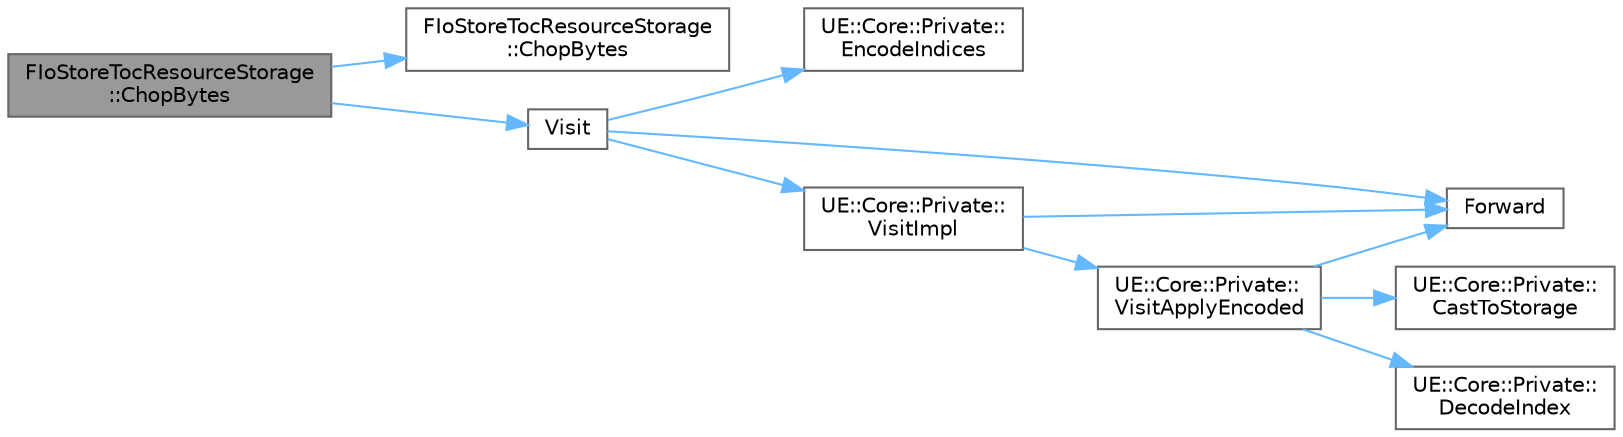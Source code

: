 digraph "FIoStoreTocResourceStorage::ChopBytes"
{
 // INTERACTIVE_SVG=YES
 // LATEX_PDF_SIZE
  bgcolor="transparent";
  edge [fontname=Helvetica,fontsize=10,labelfontname=Helvetica,labelfontsize=10];
  node [fontname=Helvetica,fontsize=10,shape=box,height=0.2,width=0.4];
  rankdir="LR";
  Node1 [id="Node000001",label="FIoStoreTocResourceStorage\l::ChopBytes",height=0.2,width=0.4,color="gray40", fillcolor="grey60", style="filled", fontcolor="black",tooltip=" "];
  Node1 -> Node2 [id="edge1_Node000001_Node000002",color="steelblue1",style="solid",tooltip=" "];
  Node2 [id="Node000002",label="FIoStoreTocResourceStorage\l::ChopBytes",height=0.2,width=0.4,color="grey40", fillcolor="white", style="filled",URL="$d1/d5c/structFIoStoreTocResourceStorage.html#af89cf15bc14096373e741c9d49af882c",tooltip=" "];
  Node1 -> Node3 [id="edge2_Node000001_Node000003",color="steelblue1",style="solid",tooltip=" "];
  Node3 [id="Node000003",label="Visit",height=0.2,width=0.4,color="grey40", fillcolor="white", style="filled",URL="$d2/d16/TVariant_8h.html#a243a989a9dd34d525f29d877fd9ae64f",tooltip="Apply a visitor function to the list of variants."];
  Node3 -> Node4 [id="edge3_Node000003_Node000004",color="steelblue1",style="solid",tooltip=" "];
  Node4 [id="Node000004",label="UE::Core::Private::\lEncodeIndices",height=0.2,width=0.4,color="grey40", fillcolor="white", style="filled",URL="$d1/de6/namespaceUE_1_1Core_1_1Private.html#a4686f704071d39720ac17ed2d2c23c55",tooltip="Encode the stored index of a bunch of variants into a single value used to lookup a Visit invocation ..."];
  Node3 -> Node5 [id="edge4_Node000003_Node000005",color="steelblue1",style="solid",tooltip=" "];
  Node5 [id="Node000005",label="Forward",height=0.2,width=0.4,color="grey40", fillcolor="white", style="filled",URL="$d4/d24/UnrealTemplate_8h.html#a68f280c1d561a8899a1e9e3ea8405d00",tooltip="Forward will cast a reference to an rvalue reference."];
  Node3 -> Node6 [id="edge5_Node000003_Node000006",color="steelblue1",style="solid",tooltip=" "];
  Node6 [id="Node000006",label="UE::Core::Private::\lVisitImpl",height=0.2,width=0.4,color="grey40", fillcolor="white", style="filled",URL="$d1/de6/namespaceUE_1_1Core_1_1Private.html#a825b33de4131f89823e9fcd0f152af8f",tooltip="Implementation detail for Visit(Callable, Variants...)."];
  Node6 -> Node5 [id="edge6_Node000006_Node000005",color="steelblue1",style="solid",tooltip=" "];
  Node6 -> Node7 [id="edge7_Node000006_Node000007",color="steelblue1",style="solid",tooltip=" "];
  Node7 [id="Node000007",label="UE::Core::Private::\lVisitApplyEncoded",height=0.2,width=0.4,color="grey40", fillcolor="white", style="filled",URL="$d1/de6/namespaceUE_1_1Core_1_1Private.html#a6dd3df910966c4e8bd8e5730eb5e89b0",tooltip="Invocation detail for a single combination of stored variant indices."];
  Node7 -> Node8 [id="edge8_Node000007_Node000008",color="steelblue1",style="solid",tooltip=" "];
  Node8 [id="Node000008",label="UE::Core::Private::\lCastToStorage",height=0.2,width=0.4,color="grey40", fillcolor="white", style="filled",URL="$d1/de6/namespaceUE_1_1Core_1_1Private.html#a7c03204d08a6ef9aa59f2f746b098971",tooltip="Cast a TVariant to its private base."];
  Node7 -> Node9 [id="edge9_Node000007_Node000009",color="steelblue1",style="solid",tooltip=" "];
  Node9 [id="Node000009",label="UE::Core::Private::\lDecodeIndex",height=0.2,width=0.4,color="grey40", fillcolor="white", style="filled",URL="$d1/de6/namespaceUE_1_1Core_1_1Private.html#a84cbedd2ac9821815324be4ef90f1a43",tooltip="Inverse operation of EncodeIndices."];
  Node7 -> Node5 [id="edge10_Node000007_Node000005",color="steelblue1",style="solid",tooltip=" "];
}
